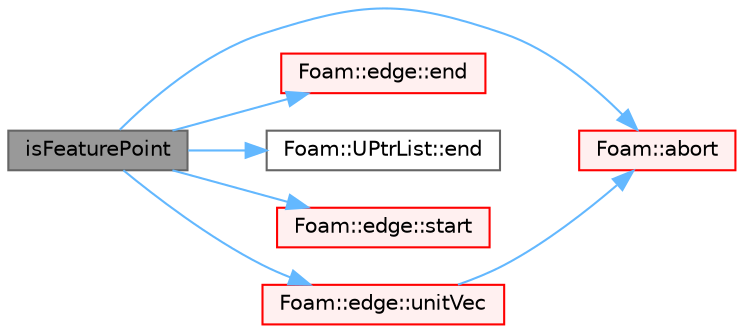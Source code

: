 digraph "isFeaturePoint"
{
 // LATEX_PDF_SIZE
  bgcolor="transparent";
  edge [fontname=Helvetica,fontsize=10,labelfontname=Helvetica,labelfontsize=10];
  node [fontname=Helvetica,fontsize=10,shape=box,height=0.2,width=0.4];
  rankdir="LR";
  Node1 [id="Node000001",label="isFeaturePoint",height=0.2,width=0.4,color="gray40", fillcolor="grey60", style="filled", fontcolor="black",tooltip=" "];
  Node1 -> Node2 [id="edge1_Node000001_Node000002",color="steelblue1",style="solid",tooltip=" "];
  Node2 [id="Node000002",label="Foam::abort",height=0.2,width=0.4,color="red", fillcolor="#FFF0F0", style="filled",URL="$namespaceFoam.html#aa346d711a4494a48e7c8aa9316f24263",tooltip=" "];
  Node1 -> Node4 [id="edge2_Node000001_Node000004",color="steelblue1",style="solid",tooltip=" "];
  Node4 [id="Node000004",label="Foam::edge::end",height=0.2,width=0.4,color="red", fillcolor="#FFF0F0", style="filled",URL="$classFoam_1_1edge.html#ae9ec7abae40bccd1a2d157be850840a7",tooltip=" "];
  Node1 -> Node6 [id="edge3_Node000001_Node000006",color="steelblue1",style="solid",tooltip=" "];
  Node6 [id="Node000006",label="Foam::UPtrList::end",height=0.2,width=0.4,color="grey40", fillcolor="white", style="filled",URL="$classFoam_1_1UPtrList.html#ad012611e5b1ceb9b9a3b23bbf3c19902",tooltip=" "];
  Node1 -> Node7 [id="edge4_Node000001_Node000007",color="steelblue1",style="solid",tooltip=" "];
  Node7 [id="Node000007",label="Foam::edge::start",height=0.2,width=0.4,color="red", fillcolor="#FFF0F0", style="filled",URL="$classFoam_1_1edge.html#abd1d062e2a6cd8b8b826ee21963a1cc8",tooltip=" "];
  Node1 -> Node9 [id="edge5_Node000001_Node000009",color="steelblue1",style="solid",tooltip=" "];
  Node9 [id="Node000009",label="Foam::edge::unitVec",height=0.2,width=0.4,color="red", fillcolor="#FFF0F0", style="filled",URL="$classFoam_1_1edge.html#a71dc94d7168070a6e94e9c9b2e213834",tooltip=" "];
  Node9 -> Node2 [id="edge6_Node000009_Node000002",color="steelblue1",style="solid",tooltip=" "];
}
